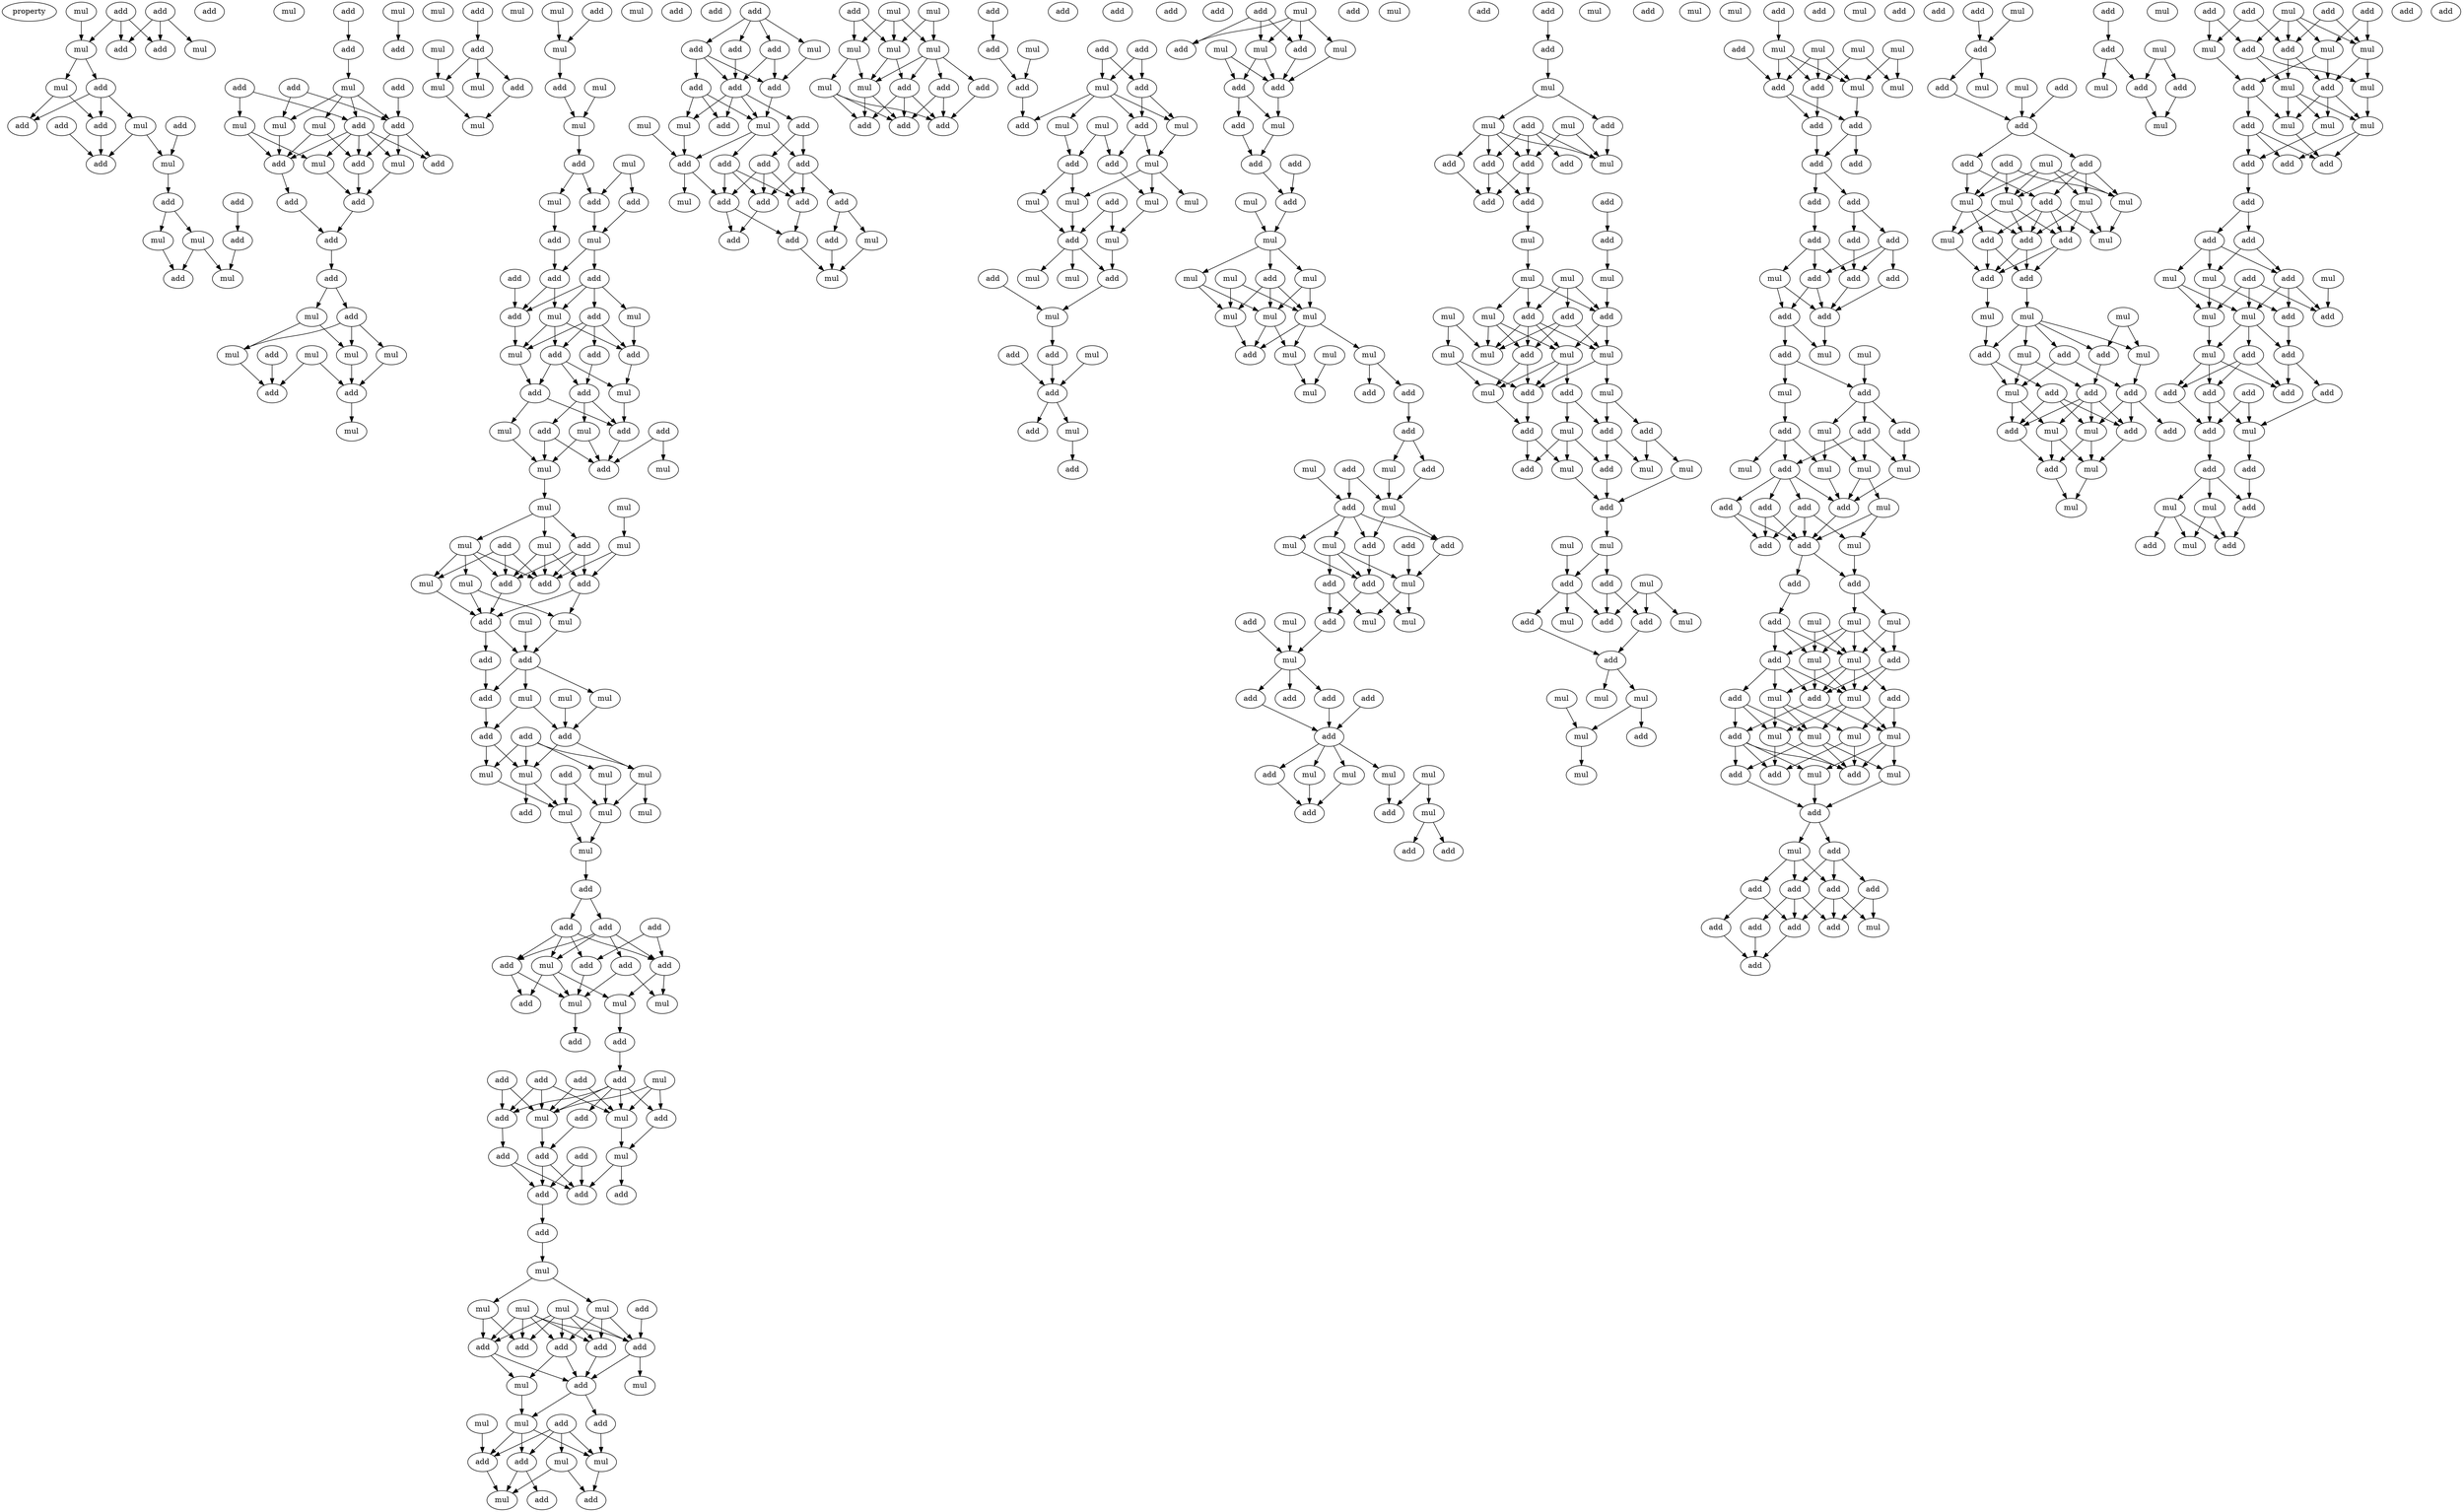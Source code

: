 digraph {
    node [fontcolor=black]
    property [mul=2,lf=1.1]
    0 [ label = add ];
    1 [ label = add ];
    2 [ label = mul ];
    3 [ label = add ];
    4 [ label = mul ];
    5 [ label = mul ];
    6 [ label = add ];
    7 [ label = mul ];
    8 [ label = add ];
    9 [ label = add ];
    10 [ label = add ];
    11 [ label = mul ];
    12 [ label = add ];
    13 [ label = add ];
    14 [ label = add ];
    15 [ label = mul ];
    16 [ label = add ];
    17 [ label = add ];
    18 [ label = mul ];
    19 [ label = add ];
    20 [ label = mul ];
    21 [ label = add ];
    22 [ label = mul ];
    23 [ label = add ];
    24 [ label = mul ];
    25 [ label = add ];
    26 [ label = add ];
    27 [ label = add ];
    28 [ label = add ];
    29 [ label = mul ];
    30 [ label = add ];
    31 [ label = mul ];
    32 [ label = mul ];
    33 [ label = add ];
    34 [ label = add ];
    35 [ label = mul ];
    36 [ label = mul ];
    37 [ label = add ];
    38 [ label = mul ];
    39 [ label = add ];
    40 [ label = add ];
    41 [ label = add ];
    42 [ label = add ];
    43 [ label = add ];
    44 [ label = mul ];
    45 [ label = add ];
    46 [ label = mul ];
    47 [ label = add ];
    48 [ label = add ];
    49 [ label = add ];
    50 [ label = mul ];
    51 [ label = mul ];
    52 [ label = mul ];
    53 [ label = mul ];
    54 [ label = add ];
    55 [ label = add ];
    56 [ label = mul ];
    57 [ label = mul ];
    58 [ label = add ];
    59 [ label = add ];
    60 [ label = mul ];
    61 [ label = mul ];
    62 [ label = mul ];
    63 [ label = mul ];
    64 [ label = add ];
    65 [ label = mul ];
    66 [ label = mul ];
    67 [ label = mul ];
    68 [ label = add ];
    69 [ label = mul ];
    70 [ label = mul ];
    71 [ label = add ];
    72 [ label = add ];
    73 [ label = add ];
    74 [ label = mul ];
    75 [ label = add ];
    76 [ label = mul ];
    77 [ label = mul ];
    78 [ label = add ];
    79 [ label = add ];
    80 [ label = mul ];
    81 [ label = add ];
    82 [ label = add ];
    83 [ label = add ];
    84 [ label = add ];
    85 [ label = add ];
    86 [ label = add ];
    87 [ label = mul ];
    88 [ label = mul ];
    89 [ label = mul ];
    90 [ label = add ];
    91 [ label = add ];
    92 [ label = add ];
    93 [ label = add ];
    94 [ label = add ];
    95 [ label = mul ];
    96 [ label = add ];
    97 [ label = mul ];
    98 [ label = mul ];
    99 [ label = add ];
    100 [ label = add ];
    101 [ label = add ];
    102 [ label = mul ];
    103 [ label = mul ];
    104 [ label = mul ];
    105 [ label = mul ];
    106 [ label = mul ];
    107 [ label = mul ];
    108 [ label = mul ];
    109 [ label = add ];
    110 [ label = add ];
    111 [ label = mul ];
    112 [ label = add ];
    113 [ label = add ];
    114 [ label = mul ];
    115 [ label = add ];
    116 [ label = mul ];
    117 [ label = mul ];
    118 [ label = add ];
    119 [ label = add ];
    120 [ label = add ];
    121 [ label = mul ];
    122 [ label = mul ];
    123 [ label = mul ];
    124 [ label = add ];
    125 [ label = add ];
    126 [ label = add ];
    127 [ label = add ];
    128 [ label = mul ];
    129 [ label = mul ];
    130 [ label = mul ];
    131 [ label = mul ];
    132 [ label = add ];
    133 [ label = add ];
    134 [ label = mul ];
    135 [ label = mul ];
    136 [ label = mul ];
    137 [ label = mul ];
    138 [ label = add ];
    139 [ label = add ];
    140 [ label = add ];
    141 [ label = add ];
    142 [ label = add ];
    143 [ label = add ];
    144 [ label = add ];
    145 [ label = add ];
    146 [ label = mul ];
    147 [ label = mul ];
    148 [ label = mul ];
    149 [ label = add ];
    150 [ label = mul ];
    151 [ label = add ];
    152 [ label = add ];
    153 [ label = add ];
    154 [ label = mul ];
    155 [ label = add ];
    156 [ label = add ];
    157 [ label = add ];
    158 [ label = add ];
    159 [ label = mul ];
    160 [ label = add ];
    161 [ label = mul ];
    162 [ label = add ];
    163 [ label = mul ];
    164 [ label = add ];
    165 [ label = add ];
    166 [ label = add ];
    167 [ label = add ];
    168 [ label = add ];
    169 [ label = add ];
    170 [ label = add ];
    171 [ label = mul ];
    172 [ label = mul ];
    173 [ label = mul ];
    174 [ label = add ];
    175 [ label = mul ];
    176 [ label = mul ];
    177 [ label = add ];
    178 [ label = add ];
    179 [ label = add ];
    180 [ label = add ];
    181 [ label = add ];
    182 [ label = add ];
    183 [ label = mul ];
    184 [ label = mul ];
    185 [ label = add ];
    186 [ label = mul ];
    187 [ label = mul ];
    188 [ label = add ];
    189 [ label = mul ];
    190 [ label = add ];
    191 [ label = add ];
    192 [ label = mul ];
    193 [ label = add ];
    194 [ label = mul ];
    195 [ label = add ];
    196 [ label = add ];
    197 [ label = add ];
    198 [ label = add ];
    199 [ label = mul ];
    200 [ label = add ];
    201 [ label = add ];
    202 [ label = add ];
    203 [ label = add ];
    204 [ label = mul ];
    205 [ label = mul ];
    206 [ label = add ];
    207 [ label = add ];
    208 [ label = mul ];
    209 [ label = add ];
    210 [ label = add ];
    211 [ label = add ];
    212 [ label = add ];
    213 [ label = add ];
    214 [ label = add ];
    215 [ label = mul ];
    216 [ label = add ];
    217 [ label = add ];
    218 [ label = add ];
    219 [ label = add ];
    220 [ label = mul ];
    221 [ label = add ];
    222 [ label = mul ];
    223 [ label = mul ];
    224 [ label = mul ];
    225 [ label = add ];
    226 [ label = mul ];
    227 [ label = mul ];
    228 [ label = mul ];
    229 [ label = mul ];
    230 [ label = mul ];
    231 [ label = add ];
    232 [ label = add ];
    233 [ label = add ];
    234 [ label = add ];
    235 [ label = add ];
    236 [ label = add ];
    237 [ label = add ];
    238 [ label = add ];
    239 [ label = mul ];
    240 [ label = add ];
    241 [ label = add ];
    242 [ label = add ];
    243 [ label = add ];
    244 [ label = mul ];
    245 [ label = mul ];
    246 [ label = mul ];
    247 [ label = add ];
    248 [ label = add ];
    249 [ label = mul ];
    250 [ label = add ];
    251 [ label = add ];
    252 [ label = mul ];
    253 [ label = add ];
    254 [ label = mul ];
    255 [ label = mul ];
    256 [ label = mul ];
    257 [ label = mul ];
    258 [ label = add ];
    259 [ label = mul ];
    260 [ label = add ];
    261 [ label = add ];
    262 [ label = mul ];
    263 [ label = mul ];
    264 [ label = mul ];
    265 [ label = add ];
    266 [ label = add ];
    267 [ label = add ];
    268 [ label = mul ];
    269 [ label = add ];
    270 [ label = add ];
    271 [ label = add ];
    272 [ label = mul ];
    273 [ label = add ];
    274 [ label = add ];
    275 [ label = add ];
    276 [ label = add ];
    277 [ label = mul ];
    278 [ label = mul ];
    279 [ label = mul ];
    280 [ label = add ];
    281 [ label = add ];
    282 [ label = mul ];
    283 [ label = add ];
    284 [ label = add ];
    285 [ label = add ];
    286 [ label = mul ];
    287 [ label = add ];
    288 [ label = add ];
    289 [ label = mul ];
    290 [ label = add ];
    291 [ label = mul ];
    292 [ label = add ];
    293 [ label = mul ];
    294 [ label = add ];
    295 [ label = mul ];
    296 [ label = mul ];
    297 [ label = mul ];
    298 [ label = mul ];
    299 [ label = mul ];
    300 [ label = mul ];
    301 [ label = add ];
    302 [ label = mul ];
    303 [ label = mul ];
    304 [ label = mul ];
    305 [ label = add ];
    306 [ label = add ];
    307 [ label = mul ];
    308 [ label = add ];
    309 [ label = mul ];
    310 [ label = add ];
    311 [ label = add ];
    312 [ label = mul ];
    313 [ label = add ];
    314 [ label = mul ];
    315 [ label = mul ];
    316 [ label = add ];
    317 [ label = add ];
    318 [ label = add ];
    319 [ label = mul ];
    320 [ label = add ];
    321 [ label = add ];
    322 [ label = mul ];
    323 [ label = add ];
    324 [ label = add ];
    325 [ label = mul ];
    326 [ label = mul ];
    327 [ label = mul ];
    328 [ label = mul ];
    329 [ label = add ];
    330 [ label = add ];
    331 [ label = add ];
    332 [ label = add ];
    333 [ label = add ];
    334 [ label = add ];
    335 [ label = mul ];
    336 [ label = add ];
    337 [ label = mul ];
    338 [ label = mul ];
    339 [ label = mul ];
    340 [ label = add ];
    341 [ label = add ];
    342 [ label = mul ];
    343 [ label = add ];
    344 [ label = add ];
    345 [ label = add ];
    346 [ label = add ];
    347 [ label = mul ];
    348 [ label = mul ];
    349 [ label = add ];
    350 [ label = add ];
    351 [ label = mul ];
    352 [ label = add ];
    353 [ label = add ];
    354 [ label = add ];
    355 [ label = mul ];
    356 [ label = add ];
    357 [ label = add ];
    358 [ label = add ];
    359 [ label = add ];
    360 [ label = mul ];
    361 [ label = add ];
    362 [ label = mul ];
    363 [ label = mul ];
    364 [ label = mul ];
    365 [ label = add ];
    366 [ label = add ];
    367 [ label = add ];
    368 [ label = mul ];
    369 [ label = mul ];
    370 [ label = mul ];
    371 [ label = add ];
    372 [ label = mul ];
    373 [ label = mul ];
    374 [ label = mul ];
    375 [ label = mul ];
    376 [ label = mul ];
    377 [ label = add ];
    378 [ label = add ];
    379 [ label = mul ];
    380 [ label = add ];
    381 [ label = add ];
    382 [ label = add ];
    383 [ label = mul ];
    384 [ label = add ];
    385 [ label = add ];
    386 [ label = mul ];
    387 [ label = mul ];
    388 [ label = add ];
    389 [ label = mul ];
    390 [ label = mul ];
    391 [ label = mul ];
    392 [ label = add ];
    393 [ label = add ];
    394 [ label = add ];
    395 [ label = mul ];
    396 [ label = add ];
    397 [ label = mul ];
    398 [ label = add ];
    399 [ label = add ];
    400 [ label = mul ];
    401 [ label = mul ];
    402 [ label = mul ];
    403 [ label = mul ];
    404 [ label = mul ];
    405 [ label = add ];
    406 [ label = add ];
    407 [ label = mul ];
    408 [ label = mul ];
    409 [ label = mul ];
    410 [ label = add ];
    411 [ label = mul ];
    412 [ label = add ];
    413 [ label = mul ];
    414 [ label = mul ];
    415 [ label = mul ];
    416 [ label = add ];
    417 [ label = mul ];
    418 [ label = add ];
    419 [ label = mul ];
    420 [ label = add ];
    421 [ label = add ];
    422 [ label = add ];
    423 [ label = add ];
    424 [ label = add ];
    425 [ label = add ];
    426 [ label = add ];
    427 [ label = add ];
    428 [ label = add ];
    429 [ label = add ];
    430 [ label = add ];
    431 [ label = mul ];
    432 [ label = add ];
    433 [ label = add ];
    434 [ label = add ];
    435 [ label = add ];
    436 [ label = mul ];
    437 [ label = mul ];
    438 [ label = add ];
    439 [ label = mul ];
    440 [ label = add ];
    441 [ label = add ];
    442 [ label = mul ];
    443 [ label = mul ];
    444 [ label = add ];
    445 [ label = add ];
    446 [ label = add ];
    447 [ label = mul ];
    448 [ label = mul ];
    449 [ label = mul ];
    450 [ label = add ];
    451 [ label = mul ];
    452 [ label = add ];
    453 [ label = add ];
    454 [ label = add ];
    455 [ label = mul ];
    456 [ label = add ];
    457 [ label = mul ];
    458 [ label = add ];
    459 [ label = add ];
    460 [ label = add ];
    461 [ label = add ];
    462 [ label = mul ];
    463 [ label = add ];
    464 [ label = add ];
    465 [ label = mul ];
    466 [ label = mul ];
    467 [ label = mul ];
    468 [ label = add ];
    469 [ label = add ];
    470 [ label = mul ];
    471 [ label = add ];
    472 [ label = mul ];
    473 [ label = add ];
    474 [ label = add ];
    475 [ label = mul ];
    476 [ label = add ];
    477 [ label = mul ];
    478 [ label = mul ];
    479 [ label = mul ];
    480 [ label = mul ];
    481 [ label = mul ];
    482 [ label = add ];
    483 [ label = add ];
    484 [ label = mul ];
    485 [ label = add ];
    486 [ label = add ];
    487 [ label = mul ];
    488 [ label = add ];
    489 [ label = add ];
    490 [ label = add ];
    491 [ label = add ];
    492 [ label = add ];
    493 [ label = add ];
    494 [ label = mul ];
    495 [ label = add ];
    496 [ label = add ];
    497 [ label = add ];
    498 [ label = add ];
    499 [ label = add ];
    500 [ label = mul ];
    501 [ label = add ];
    502 [ label = add ];
    503 [ label = mul ];
    504 [ label = mul ];
    505 [ label = add ];
    506 [ label = add ];
    507 [ label = mul ];
    508 [ label = add ];
    509 [ label = add ];
    510 [ label = add ];
    511 [ label = mul ];
    512 [ label = mul ];
    513 [ label = add ];
    514 [ label = mul ];
    515 [ label = mul ];
    516 [ label = add ];
    517 [ label = add ];
    518 [ label = mul ];
    519 [ label = mul ];
    520 [ label = add ];
    521 [ label = add ];
    522 [ label = add ];
    523 [ label = mul ];
    524 [ label = mul ];
    525 [ label = mul ];
    526 [ label = add ];
    527 [ label = mul ];
    528 [ label = mul ];
    529 [ label = add ];
    530 [ label = add ];
    531 [ label = add ];
    532 [ label = add ];
    533 [ label = mul ];
    534 [ label = add ];
    535 [ label = mul ];
    536 [ label = add ];
    537 [ label = add ];
    538 [ label = mul ];
    539 [ label = add ];
    540 [ label = mul ];
    541 [ label = add ];
    542 [ label = mul ];
    543 [ label = add ];
    544 [ label = mul ];
    545 [ label = add ];
    546 [ label = mul ];
    547 [ label = mul ];
    548 [ label = add ];
    549 [ label = add ];
    550 [ label = mul ];
    551 [ label = add ];
    552 [ label = mul ];
    553 [ label = add ];
    554 [ label = add ];
    555 [ label = add ];
    556 [ label = add ];
    557 [ label = mul ];
    558 [ label = add ];
    559 [ label = mul ];
    560 [ label = mul ];
    561 [ label = add ];
    562 [ label = add ];
    563 [ label = mul ];
    564 [ label = mul ];
    565 [ label = mul ];
    566 [ label = add ];
    567 [ label = mul ];
    568 [ label = mul ];
    569 [ label = add ];
    570 [ label = add ];
    571 [ label = add ];
    572 [ label = add ];
    573 [ label = add ];
    574 [ label = add ];
    575 [ label = add ];
    576 [ label = mul ];
    577 [ label = mul ];
    578 [ label = add ];
    579 [ label = mul ];
    580 [ label = add ];
    581 [ label = mul ];
    582 [ label = mul ];
    583 [ label = add ];
    584 [ label = add ];
    585 [ label = add ];
    586 [ label = add ];
    587 [ label = mul ];
    588 [ label = add ];
    589 [ label = add ];
    590 [ label = add ];
    591 [ label = add ];
    592 [ label = add ];
    593 [ label = add ];
    594 [ label = mul ];
    595 [ label = add ];
    596 [ label = add ];
    597 [ label = add ];
    598 [ label = mul ];
    599 [ label = mul ];
    600 [ label = add ];
    601 [ label = mul ];
    602 [ label = add ];
    603 [ label = add ];
    0 -> 3 [ name = 0 ];
    0 -> 5 [ name = 1 ];
    0 -> 6 [ name = 2 ];
    1 -> 3 [ name = 3 ];
    1 -> 4 [ name = 4 ];
    1 -> 6 [ name = 5 ];
    2 -> 4 [ name = 6 ];
    4 -> 7 [ name = 7 ];
    4 -> 8 [ name = 8 ];
    7 -> 12 [ name = 9 ];
    7 -> 13 [ name = 10 ];
    8 -> 11 [ name = 11 ];
    8 -> 12 [ name = 12 ];
    8 -> 13 [ name = 13 ];
    9 -> 15 [ name = 14 ];
    10 -> 14 [ name = 15 ];
    11 -> 14 [ name = 16 ];
    11 -> 15 [ name = 17 ];
    12 -> 14 [ name = 18 ];
    15 -> 17 [ name = 19 ];
    16 -> 21 [ name = 20 ];
    17 -> 18 [ name = 21 ];
    17 -> 20 [ name = 22 ];
    18 -> 23 [ name = 23 ];
    20 -> 22 [ name = 24 ];
    20 -> 23 [ name = 25 ];
    21 -> 22 [ name = 26 ];
    25 -> 26 [ name = 27 ];
    26 -> 29 [ name = 28 ];
    27 -> 34 [ name = 29 ];
    28 -> 34 [ name = 30 ];
    28 -> 35 [ name = 31 ];
    29 -> 32 [ name = 32 ];
    29 -> 33 [ name = 33 ];
    29 -> 34 [ name = 34 ];
    29 -> 35 [ name = 35 ];
    30 -> 31 [ name = 36 ];
    30 -> 33 [ name = 37 ];
    31 -> 38 [ name = 38 ];
    31 -> 39 [ name = 39 ];
    32 -> 39 [ name = 40 ];
    32 -> 40 [ name = 41 ];
    33 -> 36 [ name = 42 ];
    33 -> 37 [ name = 43 ];
    33 -> 38 [ name = 44 ];
    33 -> 39 [ name = 45 ];
    33 -> 40 [ name = 46 ];
    34 -> 36 [ name = 47 ];
    34 -> 37 [ name = 48 ];
    34 -> 40 [ name = 49 ];
    35 -> 39 [ name = 50 ];
    36 -> 42 [ name = 51 ];
    38 -> 42 [ name = 52 ];
    39 -> 41 [ name = 53 ];
    40 -> 42 [ name = 54 ];
    41 -> 43 [ name = 55 ];
    42 -> 43 [ name = 56 ];
    43 -> 45 [ name = 57 ];
    44 -> 47 [ name = 58 ];
    45 -> 46 [ name = 59 ];
    45 -> 48 [ name = 60 ];
    46 -> 50 [ name = 61 ];
    46 -> 53 [ name = 62 ];
    48 -> 50 [ name = 63 ];
    48 -> 52 [ name = 64 ];
    48 -> 53 [ name = 65 ];
    49 -> 55 [ name = 66 ];
    50 -> 55 [ name = 67 ];
    51 -> 54 [ name = 68 ];
    51 -> 55 [ name = 69 ];
    52 -> 54 [ name = 70 ];
    53 -> 54 [ name = 71 ];
    54 -> 56 [ name = 72 ];
    58 -> 59 [ name = 73 ];
    59 -> 62 [ name = 74 ];
    59 -> 63 [ name = 75 ];
    59 -> 64 [ name = 76 ];
    60 -> 62 [ name = 77 ];
    62 -> 65 [ name = 78 ];
    64 -> 65 [ name = 79 ];
    66 -> 69 [ name = 80 ];
    68 -> 69 [ name = 81 ];
    69 -> 71 [ name = 82 ];
    70 -> 74 [ name = 83 ];
    71 -> 74 [ name = 84 ];
    74 -> 75 [ name = 85 ];
    75 -> 77 [ name = 86 ];
    75 -> 78 [ name = 87 ];
    76 -> 78 [ name = 88 ];
    76 -> 79 [ name = 89 ];
    77 -> 81 [ name = 90 ];
    78 -> 80 [ name = 91 ];
    79 -> 80 [ name = 92 ];
    80 -> 82 [ name = 93 ];
    80 -> 84 [ name = 94 ];
    81 -> 82 [ name = 95 ];
    82 -> 86 [ name = 96 ];
    82 -> 88 [ name = 97 ];
    83 -> 86 [ name = 98 ];
    84 -> 85 [ name = 99 ];
    84 -> 86 [ name = 100 ];
    84 -> 87 [ name = 101 ];
    84 -> 88 [ name = 102 ];
    85 -> 89 [ name = 103 ];
    85 -> 90 [ name = 104 ];
    85 -> 91 [ name = 105 ];
    85 -> 92 [ name = 106 ];
    86 -> 89 [ name = 107 ];
    87 -> 92 [ name = 108 ];
    88 -> 89 [ name = 109 ];
    88 -> 90 [ name = 110 ];
    88 -> 92 [ name = 111 ];
    89 -> 94 [ name = 112 ];
    90 -> 93 [ name = 113 ];
    90 -> 94 [ name = 114 ];
    90 -> 95 [ name = 115 ];
    91 -> 93 [ name = 116 ];
    92 -> 95 [ name = 117 ];
    93 -> 98 [ name = 118 ];
    93 -> 99 [ name = 119 ];
    93 -> 100 [ name = 120 ];
    94 -> 97 [ name = 121 ];
    94 -> 100 [ name = 122 ];
    95 -> 100 [ name = 123 ];
    96 -> 101 [ name = 124 ];
    96 -> 103 [ name = 125 ];
    97 -> 102 [ name = 126 ];
    98 -> 101 [ name = 127 ];
    98 -> 102 [ name = 128 ];
    99 -> 101 [ name = 129 ];
    99 -> 102 [ name = 130 ];
    100 -> 101 [ name = 131 ];
    102 -> 104 [ name = 132 ];
    104 -> 106 [ name = 133 ];
    104 -> 107 [ name = 134 ];
    104 -> 110 [ name = 135 ];
    105 -> 108 [ name = 136 ];
    106 -> 111 [ name = 137 ];
    106 -> 112 [ name = 138 ];
    106 -> 114 [ name = 139 ];
    106 -> 115 [ name = 140 ];
    107 -> 112 [ name = 141 ];
    107 -> 113 [ name = 142 ];
    107 -> 115 [ name = 143 ];
    108 -> 112 [ name = 144 ];
    108 -> 113 [ name = 145 ];
    109 -> 112 [ name = 146 ];
    109 -> 114 [ name = 147 ];
    109 -> 115 [ name = 148 ];
    110 -> 112 [ name = 149 ];
    110 -> 113 [ name = 150 ];
    110 -> 115 [ name = 151 ];
    111 -> 117 [ name = 152 ];
    111 -> 118 [ name = 153 ];
    113 -> 117 [ name = 154 ];
    113 -> 118 [ name = 155 ];
    114 -> 118 [ name = 156 ];
    115 -> 118 [ name = 157 ];
    116 -> 120 [ name = 158 ];
    117 -> 120 [ name = 159 ];
    118 -> 119 [ name = 160 ];
    118 -> 120 [ name = 161 ];
    119 -> 124 [ name = 162 ];
    120 -> 121 [ name = 163 ];
    120 -> 122 [ name = 164 ];
    120 -> 124 [ name = 165 ];
    121 -> 126 [ name = 166 ];
    122 -> 125 [ name = 167 ];
    122 -> 126 [ name = 168 ];
    123 -> 126 [ name = 169 ];
    124 -> 125 [ name = 170 ];
    125 -> 129 [ name = 171 ];
    125 -> 130 [ name = 172 ];
    126 -> 129 [ name = 173 ];
    126 -> 131 [ name = 174 ];
    127 -> 128 [ name = 175 ];
    127 -> 129 [ name = 176 ];
    127 -> 130 [ name = 177 ];
    127 -> 131 [ name = 178 ];
    128 -> 134 [ name = 179 ];
    129 -> 133 [ name = 180 ];
    129 -> 135 [ name = 181 ];
    130 -> 135 [ name = 182 ];
    131 -> 134 [ name = 183 ];
    131 -> 136 [ name = 184 ];
    132 -> 134 [ name = 185 ];
    132 -> 135 [ name = 186 ];
    134 -> 137 [ name = 187 ];
    135 -> 137 [ name = 188 ];
    137 -> 138 [ name = 189 ];
    138 -> 139 [ name = 190 ];
    138 -> 141 [ name = 191 ];
    139 -> 142 [ name = 192 ];
    139 -> 144 [ name = 193 ];
    139 -> 145 [ name = 194 ];
    139 -> 146 [ name = 195 ];
    140 -> 142 [ name = 196 ];
    140 -> 145 [ name = 197 ];
    141 -> 142 [ name = 198 ];
    141 -> 143 [ name = 199 ];
    141 -> 144 [ name = 200 ];
    141 -> 146 [ name = 201 ];
    142 -> 148 [ name = 202 ];
    142 -> 150 [ name = 203 ];
    143 -> 147 [ name = 204 ];
    143 -> 150 [ name = 205 ];
    144 -> 147 [ name = 206 ];
    144 -> 149 [ name = 207 ];
    145 -> 147 [ name = 208 ];
    146 -> 147 [ name = 209 ];
    146 -> 148 [ name = 210 ];
    146 -> 149 [ name = 211 ];
    147 -> 151 [ name = 212 ];
    148 -> 152 [ name = 213 ];
    152 -> 155 [ name = 214 ];
    153 -> 159 [ name = 215 ];
    153 -> 161 [ name = 216 ];
    154 -> 159 [ name = 217 ];
    154 -> 160 [ name = 218 ];
    154 -> 161 [ name = 219 ];
    155 -> 158 [ name = 220 ];
    155 -> 159 [ name = 221 ];
    155 -> 160 [ name = 222 ];
    155 -> 161 [ name = 223 ];
    155 -> 162 [ name = 224 ];
    156 -> 158 [ name = 225 ];
    156 -> 159 [ name = 226 ];
    156 -> 161 [ name = 227 ];
    157 -> 158 [ name = 228 ];
    157 -> 159 [ name = 229 ];
    158 -> 166 [ name = 230 ];
    159 -> 164 [ name = 231 ];
    160 -> 163 [ name = 232 ];
    161 -> 163 [ name = 233 ];
    162 -> 164 [ name = 234 ];
    163 -> 167 [ name = 235 ];
    163 -> 169 [ name = 236 ];
    164 -> 168 [ name = 237 ];
    164 -> 169 [ name = 238 ];
    165 -> 168 [ name = 239 ];
    165 -> 169 [ name = 240 ];
    166 -> 168 [ name = 241 ];
    166 -> 169 [ name = 242 ];
    168 -> 170 [ name = 243 ];
    170 -> 171 [ name = 244 ];
    171 -> 175 [ name = 245 ];
    171 -> 176 [ name = 246 ];
    172 -> 177 [ name = 247 ];
    172 -> 178 [ name = 248 ];
    172 -> 179 [ name = 249 ];
    172 -> 180 [ name = 250 ];
    172 -> 181 [ name = 251 ];
    173 -> 177 [ name = 252 ];
    173 -> 178 [ name = 253 ];
    173 -> 179 [ name = 254 ];
    173 -> 180 [ name = 255 ];
    173 -> 181 [ name = 256 ];
    174 -> 178 [ name = 257 ];
    175 -> 179 [ name = 258 ];
    175 -> 180 [ name = 259 ];
    176 -> 177 [ name = 260 ];
    176 -> 178 [ name = 261 ];
    176 -> 181 [ name = 262 ];
    177 -> 182 [ name = 263 ];
    177 -> 183 [ name = 264 ];
    178 -> 182 [ name = 265 ];
    178 -> 184 [ name = 266 ];
    179 -> 182 [ name = 267 ];
    179 -> 183 [ name = 268 ];
    181 -> 182 [ name = 269 ];
    182 -> 185 [ name = 270 ];
    182 -> 187 [ name = 271 ];
    183 -> 187 [ name = 272 ];
    185 -> 189 [ name = 273 ];
    186 -> 190 [ name = 274 ];
    187 -> 189 [ name = 275 ];
    187 -> 190 [ name = 276 ];
    187 -> 191 [ name = 277 ];
    188 -> 189 [ name = 278 ];
    188 -> 190 [ name = 279 ];
    188 -> 191 [ name = 280 ];
    188 -> 192 [ name = 281 ];
    189 -> 193 [ name = 282 ];
    190 -> 194 [ name = 283 ];
    191 -> 194 [ name = 284 ];
    191 -> 195 [ name = 285 ];
    192 -> 193 [ name = 286 ];
    192 -> 194 [ name = 287 ];
    196 -> 197 [ name = 288 ];
    196 -> 198 [ name = 289 ];
    196 -> 199 [ name = 290 ];
    196 -> 200 [ name = 291 ];
    197 -> 203 [ name = 292 ];
    198 -> 201 [ name = 293 ];
    198 -> 202 [ name = 294 ];
    198 -> 203 [ name = 295 ];
    199 -> 202 [ name = 296 ];
    200 -> 202 [ name = 297 ];
    200 -> 203 [ name = 298 ];
    201 -> 204 [ name = 299 ];
    201 -> 207 [ name = 300 ];
    201 -> 208 [ name = 301 ];
    202 -> 204 [ name = 302 ];
    203 -> 204 [ name = 303 ];
    203 -> 206 [ name = 304 ];
    203 -> 207 [ name = 305 ];
    203 -> 208 [ name = 306 ];
    204 -> 209 [ name = 307 ];
    204 -> 211 [ name = 308 ];
    204 -> 212 [ name = 309 ];
    205 -> 209 [ name = 310 ];
    206 -> 210 [ name = 311 ];
    206 -> 211 [ name = 312 ];
    208 -> 209 [ name = 313 ];
    209 -> 213 [ name = 314 ];
    209 -> 215 [ name = 315 ];
    210 -> 213 [ name = 316 ];
    210 -> 216 [ name = 317 ];
    210 -> 217 [ name = 318 ];
    211 -> 214 [ name = 319 ];
    211 -> 216 [ name = 320 ];
    211 -> 217 [ name = 321 ];
    212 -> 213 [ name = 322 ];
    212 -> 216 [ name = 323 ];
    212 -> 217 [ name = 324 ];
    213 -> 218 [ name = 325 ];
    213 -> 221 [ name = 326 ];
    214 -> 219 [ name = 327 ];
    214 -> 220 [ name = 328 ];
    216 -> 218 [ name = 329 ];
    217 -> 221 [ name = 330 ];
    218 -> 222 [ name = 331 ];
    219 -> 222 [ name = 332 ];
    220 -> 222 [ name = 333 ];
    223 -> 226 [ name = 334 ];
    223 -> 227 [ name = 335 ];
    223 -> 228 [ name = 336 ];
    224 -> 226 [ name = 337 ];
    224 -> 228 [ name = 338 ];
    225 -> 226 [ name = 339 ];
    225 -> 227 [ name = 340 ];
    226 -> 230 [ name = 341 ];
    226 -> 231 [ name = 342 ];
    227 -> 229 [ name = 343 ];
    227 -> 230 [ name = 344 ];
    228 -> 230 [ name = 345 ];
    228 -> 231 [ name = 346 ];
    228 -> 232 [ name = 347 ];
    228 -> 233 [ name = 348 ];
    229 -> 234 [ name = 349 ];
    229 -> 235 [ name = 350 ];
    229 -> 236 [ name = 351 ];
    230 -> 234 [ name = 352 ];
    230 -> 235 [ name = 353 ];
    231 -> 234 [ name = 354 ];
    231 -> 235 [ name = 355 ];
    231 -> 236 [ name = 356 ];
    232 -> 236 [ name = 357 ];
    233 -> 234 [ name = 358 ];
    233 -> 236 [ name = 359 ];
    237 -> 238 [ name = 360 ];
    238 -> 242 [ name = 361 ];
    239 -> 242 [ name = 362 ];
    240 -> 243 [ name = 363 ];
    240 -> 244 [ name = 364 ];
    241 -> 243 [ name = 365 ];
    241 -> 244 [ name = 366 ];
    242 -> 248 [ name = 367 ];
    243 -> 245 [ name = 368 ];
    243 -> 247 [ name = 369 ];
    244 -> 245 [ name = 370 ];
    244 -> 246 [ name = 371 ];
    244 -> 247 [ name = 372 ];
    244 -> 248 [ name = 373 ];
    245 -> 252 [ name = 374 ];
    246 -> 251 [ name = 375 ];
    247 -> 250 [ name = 376 ];
    247 -> 252 [ name = 377 ];
    249 -> 250 [ name = 378 ];
    249 -> 251 [ name = 379 ];
    250 -> 254 [ name = 380 ];
    251 -> 255 [ name = 381 ];
    251 -> 257 [ name = 382 ];
    252 -> 254 [ name = 383 ];
    252 -> 255 [ name = 384 ];
    252 -> 256 [ name = 385 ];
    253 -> 258 [ name = 386 ];
    253 -> 259 [ name = 387 ];
    254 -> 259 [ name = 388 ];
    255 -> 258 [ name = 389 ];
    257 -> 258 [ name = 390 ];
    258 -> 261 [ name = 391 ];
    258 -> 262 [ name = 392 ];
    258 -> 263 [ name = 393 ];
    259 -> 261 [ name = 394 ];
    260 -> 264 [ name = 395 ];
    261 -> 264 [ name = 396 ];
    264 -> 266 [ name = 397 ];
    265 -> 269 [ name = 398 ];
    266 -> 269 [ name = 399 ];
    268 -> 269 [ name = 400 ];
    269 -> 271 [ name = 401 ];
    269 -> 272 [ name = 402 ];
    272 -> 275 [ name = 403 ];
    276 -> 279 [ name = 404 ];
    276 -> 280 [ name = 405 ];
    276 -> 281 [ name = 406 ];
    277 -> 278 [ name = 407 ];
    277 -> 279 [ name = 408 ];
    277 -> 280 [ name = 409 ];
    277 -> 281 [ name = 410 ];
    278 -> 284 [ name = 411 ];
    279 -> 283 [ name = 412 ];
    279 -> 284 [ name = 413 ];
    280 -> 284 [ name = 414 ];
    282 -> 283 [ name = 415 ];
    282 -> 284 [ name = 416 ];
    283 -> 285 [ name = 417 ];
    283 -> 286 [ name = 418 ];
    284 -> 286 [ name = 419 ];
    285 -> 287 [ name = 420 ];
    286 -> 287 [ name = 421 ];
    287 -> 290 [ name = 422 ];
    288 -> 290 [ name = 423 ];
    289 -> 291 [ name = 424 ];
    290 -> 291 [ name = 425 ];
    291 -> 294 [ name = 426 ];
    291 -> 295 [ name = 427 ];
    291 -> 296 [ name = 428 ];
    293 -> 299 [ name = 429 ];
    293 -> 300 [ name = 430 ];
    294 -> 297 [ name = 431 ];
    294 -> 299 [ name = 432 ];
    294 -> 300 [ name = 433 ];
    295 -> 297 [ name = 434 ];
    295 -> 299 [ name = 435 ];
    296 -> 297 [ name = 436 ];
    296 -> 300 [ name = 437 ];
    297 -> 301 [ name = 438 ];
    297 -> 303 [ name = 439 ];
    299 -> 301 [ name = 440 ];
    300 -> 301 [ name = 441 ];
    300 -> 302 [ name = 442 ];
    300 -> 303 [ name = 443 ];
    302 -> 305 [ name = 444 ];
    302 -> 306 [ name = 445 ];
    303 -> 307 [ name = 446 ];
    304 -> 307 [ name = 447 ];
    306 -> 308 [ name = 448 ];
    308 -> 309 [ name = 449 ];
    308 -> 310 [ name = 450 ];
    309 -> 314 [ name = 451 ];
    310 -> 314 [ name = 452 ];
    311 -> 313 [ name = 453 ];
    311 -> 314 [ name = 454 ];
    312 -> 313 [ name = 455 ];
    313 -> 315 [ name = 456 ];
    313 -> 316 [ name = 457 ];
    313 -> 317 [ name = 458 ];
    313 -> 319 [ name = 459 ];
    314 -> 316 [ name = 460 ];
    314 -> 317 [ name = 461 ];
    315 -> 321 [ name = 462 ];
    316 -> 321 [ name = 463 ];
    317 -> 322 [ name = 464 ];
    318 -> 322 [ name = 465 ];
    319 -> 320 [ name = 466 ];
    319 -> 321 [ name = 467 ];
    319 -> 322 [ name = 468 ];
    320 -> 323 [ name = 469 ];
    320 -> 325 [ name = 470 ];
    321 -> 323 [ name = 471 ];
    321 -> 326 [ name = 472 ];
    322 -> 325 [ name = 473 ];
    322 -> 326 [ name = 474 ];
    323 -> 328 [ name = 475 ];
    324 -> 328 [ name = 476 ];
    327 -> 328 [ name = 477 ];
    328 -> 329 [ name = 478 ];
    328 -> 331 [ name = 479 ];
    328 -> 333 [ name = 480 ];
    329 -> 334 [ name = 481 ];
    330 -> 334 [ name = 482 ];
    333 -> 334 [ name = 483 ];
    334 -> 336 [ name = 484 ];
    334 -> 337 [ name = 485 ];
    334 -> 338 [ name = 486 ];
    334 -> 339 [ name = 487 ];
    335 -> 340 [ name = 488 ];
    335 -> 342 [ name = 489 ];
    336 -> 341 [ name = 490 ];
    337 -> 340 [ name = 491 ];
    338 -> 341 [ name = 492 ];
    339 -> 341 [ name = 493 ];
    342 -> 343 [ name = 494 ];
    342 -> 345 [ name = 495 ];
    344 -> 346 [ name = 496 ];
    346 -> 347 [ name = 497 ];
    347 -> 348 [ name = 498 ];
    347 -> 350 [ name = 499 ];
    348 -> 353 [ name = 500 ];
    348 -> 354 [ name = 501 ];
    348 -> 355 [ name = 502 ];
    348 -> 356 [ name = 503 ];
    349 -> 352 [ name = 504 ];
    349 -> 354 [ name = 505 ];
    349 -> 355 [ name = 506 ];
    349 -> 356 [ name = 507 ];
    350 -> 355 [ name = 508 ];
    351 -> 354 [ name = 509 ];
    351 -> 355 [ name = 510 ];
    353 -> 357 [ name = 511 ];
    354 -> 357 [ name = 512 ];
    354 -> 358 [ name = 513 ];
    356 -> 357 [ name = 514 ];
    356 -> 358 [ name = 515 ];
    358 -> 360 [ name = 516 ];
    359 -> 361 [ name = 517 ];
    360 -> 364 [ name = 518 ];
    361 -> 363 [ name = 519 ];
    362 -> 365 [ name = 520 ];
    362 -> 366 [ name = 521 ];
    362 -> 367 [ name = 522 ];
    363 -> 365 [ name = 523 ];
    364 -> 365 [ name = 524 ];
    364 -> 366 [ name = 525 ];
    364 -> 368 [ name = 526 ];
    365 -> 370 [ name = 527 ];
    365 -> 374 [ name = 528 ];
    366 -> 370 [ name = 529 ];
    366 -> 371 [ name = 530 ];
    366 -> 372 [ name = 531 ];
    366 -> 374 [ name = 532 ];
    367 -> 371 [ name = 533 ];
    367 -> 372 [ name = 534 ];
    367 -> 374 [ name = 535 ];
    368 -> 370 [ name = 536 ];
    368 -> 371 [ name = 537 ];
    368 -> 372 [ name = 538 ];
    369 -> 372 [ name = 539 ];
    369 -> 373 [ name = 540 ];
    370 -> 376 [ name = 541 ];
    370 -> 377 [ name = 542 ];
    370 -> 378 [ name = 543 ];
    371 -> 376 [ name = 544 ];
    371 -> 378 [ name = 545 ];
    373 -> 376 [ name = 546 ];
    373 -> 378 [ name = 547 ];
    374 -> 375 [ name = 548 ];
    374 -> 378 [ name = 549 ];
    375 -> 380 [ name = 550 ];
    375 -> 382 [ name = 551 ];
    376 -> 381 [ name = 552 ];
    377 -> 379 [ name = 553 ];
    377 -> 382 [ name = 554 ];
    378 -> 381 [ name = 555 ];
    379 -> 384 [ name = 556 ];
    379 -> 385 [ name = 557 ];
    379 -> 387 [ name = 558 ];
    380 -> 383 [ name = 559 ];
    380 -> 386 [ name = 560 ];
    381 -> 384 [ name = 561 ];
    381 -> 387 [ name = 562 ];
    382 -> 383 [ name = 563 ];
    382 -> 385 [ name = 564 ];
    385 -> 388 [ name = 565 ];
    386 -> 388 [ name = 566 ];
    387 -> 388 [ name = 567 ];
    388 -> 389 [ name = 568 ];
    389 -> 392 [ name = 569 ];
    389 -> 393 [ name = 570 ];
    390 -> 392 [ name = 571 ];
    391 -> 396 [ name = 572 ];
    391 -> 397 [ name = 573 ];
    391 -> 398 [ name = 574 ];
    392 -> 394 [ name = 575 ];
    392 -> 395 [ name = 576 ];
    392 -> 396 [ name = 577 ];
    393 -> 396 [ name = 578 ];
    393 -> 398 [ name = 579 ];
    394 -> 399 [ name = 580 ];
    398 -> 399 [ name = 581 ];
    399 -> 400 [ name = 582 ];
    399 -> 403 [ name = 583 ];
    400 -> 404 [ name = 584 ];
    400 -> 406 [ name = 585 ];
    401 -> 404 [ name = 586 ];
    404 -> 408 [ name = 587 ];
    410 -> 411 [ name = 588 ];
    411 -> 416 [ name = 589 ];
    411 -> 417 [ name = 590 ];
    411 -> 418 [ name = 591 ];
    412 -> 416 [ name = 592 ];
    413 -> 418 [ name = 593 ];
    413 -> 419 [ name = 594 ];
    414 -> 416 [ name = 595 ];
    414 -> 417 [ name = 596 ];
    414 -> 418 [ name = 597 ];
    415 -> 417 [ name = 598 ];
    415 -> 419 [ name = 599 ];
    416 -> 420 [ name = 600 ];
    416 -> 421 [ name = 601 ];
    417 -> 421 [ name = 602 ];
    418 -> 420 [ name = 603 ];
    420 -> 423 [ name = 604 ];
    421 -> 423 [ name = 605 ];
    421 -> 424 [ name = 606 ];
    423 -> 425 [ name = 607 ];
    423 -> 426 [ name = 608 ];
    425 -> 428 [ name = 609 ];
    425 -> 429 [ name = 610 ];
    426 -> 427 [ name = 611 ];
    427 -> 431 [ name = 612 ];
    427 -> 432 [ name = 613 ];
    427 -> 433 [ name = 614 ];
    428 -> 430 [ name = 615 ];
    428 -> 432 [ name = 616 ];
    428 -> 433 [ name = 617 ];
    429 -> 432 [ name = 618 ];
    430 -> 435 [ name = 619 ];
    431 -> 434 [ name = 620 ];
    431 -> 435 [ name = 621 ];
    432 -> 435 [ name = 622 ];
    433 -> 434 [ name = 623 ];
    433 -> 435 [ name = 624 ];
    434 -> 436 [ name = 625 ];
    434 -> 438 [ name = 626 ];
    435 -> 436 [ name = 627 ];
    438 -> 441 [ name = 628 ];
    438 -> 442 [ name = 629 ];
    439 -> 441 [ name = 630 ];
    441 -> 443 [ name = 631 ];
    441 -> 444 [ name = 632 ];
    441 -> 445 [ name = 633 ];
    442 -> 446 [ name = 634 ];
    443 -> 447 [ name = 635 ];
    443 -> 449 [ name = 636 ];
    444 -> 451 [ name = 637 ];
    445 -> 447 [ name = 638 ];
    445 -> 450 [ name = 639 ];
    445 -> 451 [ name = 640 ];
    446 -> 448 [ name = 641 ];
    446 -> 449 [ name = 642 ];
    446 -> 450 [ name = 643 ];
    447 -> 454 [ name = 644 ];
    447 -> 455 [ name = 645 ];
    449 -> 454 [ name = 646 ];
    450 -> 452 [ name = 647 ];
    450 -> 453 [ name = 648 ];
    450 -> 454 [ name = 649 ];
    450 -> 456 [ name = 650 ];
    451 -> 454 [ name = 651 ];
    452 -> 457 [ name = 652 ];
    452 -> 458 [ name = 653 ];
    452 -> 459 [ name = 654 ];
    453 -> 458 [ name = 655 ];
    453 -> 459 [ name = 656 ];
    454 -> 458 [ name = 657 ];
    455 -> 457 [ name = 658 ];
    455 -> 458 [ name = 659 ];
    456 -> 458 [ name = 660 ];
    456 -> 459 [ name = 661 ];
    457 -> 460 [ name = 662 ];
    458 -> 460 [ name = 663 ];
    458 -> 461 [ name = 664 ];
    460 -> 465 [ name = 665 ];
    460 -> 466 [ name = 666 ];
    461 -> 463 [ name = 667 ];
    462 -> 467 [ name = 668 ];
    462 -> 470 [ name = 669 ];
    463 -> 467 [ name = 670 ];
    463 -> 469 [ name = 671 ];
    463 -> 470 [ name = 672 ];
    465 -> 467 [ name = 673 ];
    465 -> 468 [ name = 674 ];
    465 -> 469 [ name = 675 ];
    465 -> 470 [ name = 676 ];
    466 -> 468 [ name = 677 ];
    466 -> 470 [ name = 678 ];
    467 -> 471 [ name = 679 ];
    467 -> 472 [ name = 680 ];
    468 -> 471 [ name = 681 ];
    468 -> 472 [ name = 682 ];
    469 -> 471 [ name = 683 ];
    469 -> 472 [ name = 684 ];
    469 -> 473 [ name = 685 ];
    469 -> 475 [ name = 686 ];
    470 -> 471 [ name = 687 ];
    470 -> 472 [ name = 688 ];
    470 -> 474 [ name = 689 ];
    470 -> 475 [ name = 690 ];
    471 -> 476 [ name = 691 ];
    471 -> 480 [ name = 692 ];
    472 -> 477 [ name = 693 ];
    472 -> 479 [ name = 694 ];
    472 -> 480 [ name = 695 ];
    473 -> 476 [ name = 696 ];
    473 -> 477 [ name = 697 ];
    473 -> 479 [ name = 698 ];
    474 -> 478 [ name = 699 ];
    474 -> 480 [ name = 700 ];
    475 -> 477 [ name = 701 ];
    475 -> 478 [ name = 702 ];
    475 -> 479 [ name = 703 ];
    476 -> 482 [ name = 704 ];
    476 -> 483 [ name = 705 ];
    476 -> 484 [ name = 706 ];
    476 -> 485 [ name = 707 ];
    477 -> 482 [ name = 708 ];
    477 -> 483 [ name = 709 ];
    478 -> 482 [ name = 710 ];
    478 -> 483 [ name = 711 ];
    479 -> 481 [ name = 712 ];
    479 -> 482 [ name = 713 ];
    479 -> 485 [ name = 714 ];
    480 -> 481 [ name = 715 ];
    480 -> 482 [ name = 716 ];
    480 -> 484 [ name = 717 ];
    481 -> 486 [ name = 718 ];
    484 -> 486 [ name = 719 ];
    485 -> 486 [ name = 720 ];
    486 -> 487 [ name = 721 ];
    486 -> 488 [ name = 722 ];
    487 -> 490 [ name = 723 ];
    487 -> 491 [ name = 724 ];
    487 -> 492 [ name = 725 ];
    488 -> 489 [ name = 726 ];
    488 -> 490 [ name = 727 ];
    488 -> 492 [ name = 728 ];
    489 -> 494 [ name = 729 ];
    489 -> 496 [ name = 730 ];
    490 -> 493 [ name = 731 ];
    490 -> 494 [ name = 732 ];
    490 -> 496 [ name = 733 ];
    491 -> 493 [ name = 734 ];
    491 -> 495 [ name = 735 ];
    492 -> 493 [ name = 736 ];
    492 -> 496 [ name = 737 ];
    492 -> 497 [ name = 738 ];
    493 -> 498 [ name = 739 ];
    495 -> 498 [ name = 740 ];
    497 -> 498 [ name = 741 ];
    499 -> 501 [ name = 742 ];
    500 -> 501 [ name = 743 ];
    501 -> 502 [ name = 744 ];
    501 -> 504 [ name = 745 ];
    502 -> 506 [ name = 746 ];
    503 -> 506 [ name = 747 ];
    505 -> 506 [ name = 748 ];
    506 -> 508 [ name = 749 ];
    506 -> 509 [ name = 750 ];
    507 -> 511 [ name = 751 ];
    507 -> 512 [ name = 752 ];
    507 -> 514 [ name = 753 ];
    507 -> 515 [ name = 754 ];
    508 -> 511 [ name = 755 ];
    508 -> 512 [ name = 756 ];
    508 -> 513 [ name = 757 ];
    508 -> 515 [ name = 758 ];
    509 -> 513 [ name = 759 ];
    509 -> 514 [ name = 760 ];
    510 -> 511 [ name = 761 ];
    510 -> 512 [ name = 762 ];
    510 -> 514 [ name = 763 ];
    511 -> 517 [ name = 764 ];
    511 -> 519 [ name = 765 ];
    511 -> 520 [ name = 766 ];
    512 -> 518 [ name = 767 ];
    513 -> 516 [ name = 768 ];
    513 -> 517 [ name = 769 ];
    513 -> 518 [ name = 770 ];
    513 -> 520 [ name = 771 ];
    514 -> 516 [ name = 772 ];
    514 -> 519 [ name = 773 ];
    514 -> 520 [ name = 774 ];
    515 -> 517 [ name = 775 ];
    515 -> 518 [ name = 776 ];
    515 -> 520 [ name = 777 ];
    516 -> 521 [ name = 778 ];
    516 -> 522 [ name = 779 ];
    517 -> 521 [ name = 780 ];
    517 -> 522 [ name = 781 ];
    519 -> 521 [ name = 782 ];
    520 -> 521 [ name = 783 ];
    520 -> 522 [ name = 784 ];
    521 -> 525 [ name = 785 ];
    522 -> 523 [ name = 786 ];
    523 -> 526 [ name = 787 ];
    523 -> 527 [ name = 788 ];
    523 -> 528 [ name = 789 ];
    523 -> 529 [ name = 790 ];
    523 -> 530 [ name = 791 ];
    524 -> 527 [ name = 792 ];
    524 -> 530 [ name = 793 ];
    525 -> 529 [ name = 794 ];
    526 -> 533 [ name = 795 ];
    526 -> 534 [ name = 796 ];
    527 -> 534 [ name = 797 ];
    528 -> 532 [ name = 798 ];
    528 -> 533 [ name = 799 ];
    529 -> 531 [ name = 800 ];
    529 -> 533 [ name = 801 ];
    530 -> 532 [ name = 802 ];
    531 -> 535 [ name = 803 ];
    531 -> 536 [ name = 804 ];
    531 -> 539 [ name = 805 ];
    532 -> 535 [ name = 806 ];
    532 -> 536 [ name = 807 ];
    532 -> 538 [ name = 808 ];
    532 -> 539 [ name = 809 ];
    533 -> 538 [ name = 810 ];
    533 -> 539 [ name = 811 ];
    534 -> 535 [ name = 812 ];
    534 -> 536 [ name = 813 ];
    534 -> 537 [ name = 814 ];
    535 -> 540 [ name = 815 ];
    535 -> 541 [ name = 816 ];
    536 -> 540 [ name = 817 ];
    538 -> 540 [ name = 818 ];
    538 -> 541 [ name = 819 ];
    539 -> 541 [ name = 820 ];
    540 -> 542 [ name = 821 ];
    541 -> 542 [ name = 822 ];
    543 -> 545 [ name = 823 ];
    544 -> 548 [ name = 824 ];
    544 -> 549 [ name = 825 ];
    545 -> 546 [ name = 826 ];
    545 -> 549 [ name = 827 ];
    548 -> 550 [ name = 828 ];
    549 -> 550 [ name = 829 ];
    551 -> 558 [ name = 830 ];
    551 -> 560 [ name = 831 ];
    552 -> 556 [ name = 832 ];
    552 -> 557 [ name = 833 ];
    552 -> 558 [ name = 834 ];
    552 -> 559 [ name = 835 ];
    553 -> 558 [ name = 836 ];
    553 -> 559 [ name = 837 ];
    554 -> 557 [ name = 838 ];
    554 -> 559 [ name = 839 ];
    555 -> 556 [ name = 840 ];
    555 -> 560 [ name = 841 ];
    556 -> 563 [ name = 842 ];
    556 -> 564 [ name = 843 ];
    557 -> 561 [ name = 844 ];
    557 -> 562 [ name = 845 ];
    558 -> 562 [ name = 846 ];
    558 -> 563 [ name = 847 ];
    559 -> 562 [ name = 848 ];
    559 -> 564 [ name = 849 ];
    560 -> 561 [ name = 850 ];
    561 -> 566 [ name = 851 ];
    561 -> 568 [ name = 852 ];
    562 -> 565 [ name = 853 ];
    562 -> 567 [ name = 854 ];
    562 -> 568 [ name = 855 ];
    563 -> 565 [ name = 856 ];
    563 -> 567 [ name = 857 ];
    563 -> 568 [ name = 858 ];
    564 -> 567 [ name = 859 ];
    565 -> 572 [ name = 860 ];
    566 -> 569 [ name = 861 ];
    566 -> 570 [ name = 862 ];
    566 -> 572 [ name = 863 ];
    567 -> 569 [ name = 864 ];
    567 -> 570 [ name = 865 ];
    568 -> 570 [ name = 866 ];
    572 -> 573 [ name = 867 ];
    573 -> 574 [ name = 868 ];
    573 -> 575 [ name = 869 ];
    574 -> 576 [ name = 870 ];
    574 -> 578 [ name = 871 ];
    575 -> 576 [ name = 872 ];
    575 -> 577 [ name = 873 ];
    575 -> 578 [ name = 874 ];
    576 -> 582 [ name = 875 ];
    576 -> 584 [ name = 876 ];
    577 -> 581 [ name = 877 ];
    577 -> 582 [ name = 878 ];
    578 -> 581 [ name = 879 ];
    578 -> 583 [ name = 880 ];
    578 -> 584 [ name = 881 ];
    579 -> 583 [ name = 882 ];
    580 -> 581 [ name = 883 ];
    580 -> 582 [ name = 884 ];
    580 -> 583 [ name = 885 ];
    581 -> 585 [ name = 886 ];
    581 -> 586 [ name = 887 ];
    581 -> 587 [ name = 888 ];
    582 -> 587 [ name = 889 ];
    584 -> 586 [ name = 890 ];
    585 -> 588 [ name = 891 ];
    585 -> 589 [ name = 892 ];
    585 -> 591 [ name = 893 ];
    586 -> 588 [ name = 894 ];
    586 -> 592 [ name = 895 ];
    587 -> 588 [ name = 896 ];
    587 -> 589 [ name = 897 ];
    587 -> 591 [ name = 898 ];
    589 -> 593 [ name = 899 ];
    590 -> 593 [ name = 900 ];
    590 -> 594 [ name = 901 ];
    591 -> 593 [ name = 902 ];
    591 -> 594 [ name = 903 ];
    592 -> 594 [ name = 904 ];
    593 -> 595 [ name = 905 ];
    594 -> 596 [ name = 906 ];
    595 -> 597 [ name = 907 ];
    595 -> 598 [ name = 908 ];
    595 -> 599 [ name = 909 ];
    596 -> 597 [ name = 910 ];
    597 -> 602 [ name = 911 ];
    598 -> 601 [ name = 912 ];
    598 -> 602 [ name = 913 ];
    599 -> 600 [ name = 914 ];
    599 -> 601 [ name = 915 ];
    599 -> 602 [ name = 916 ];
}
